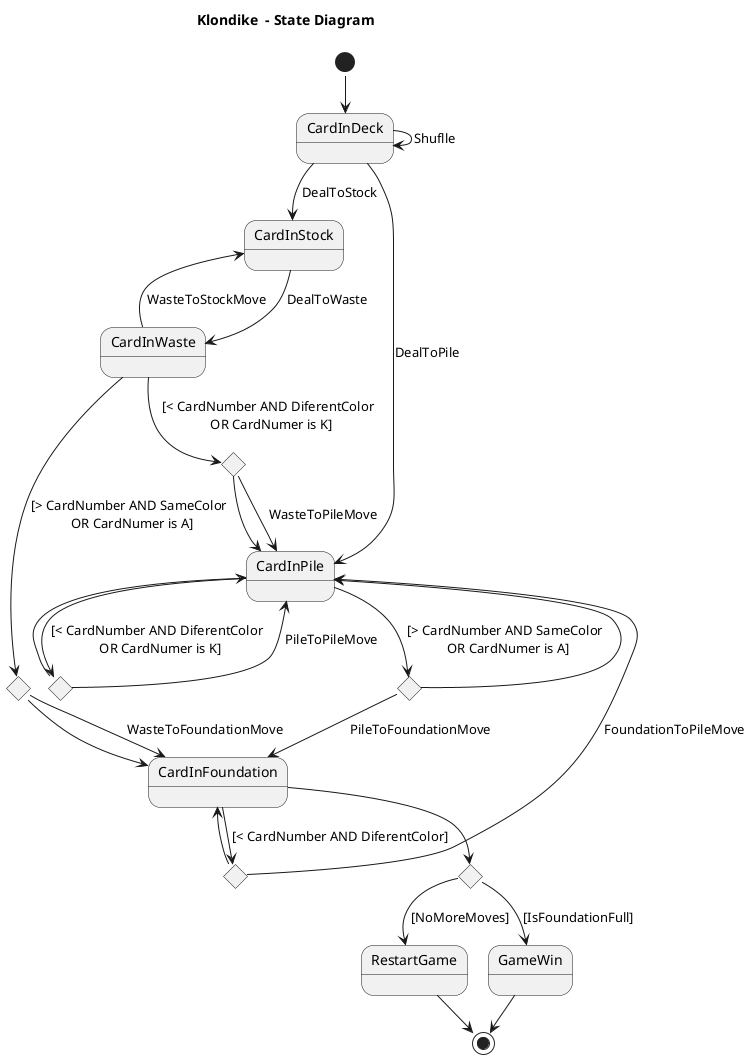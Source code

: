 @startuml StateDiagram
title Klondike  - State Diagram
!pragma layout smetana

state CardInDeck
state CardInPile
state CardInStock
state CardInFoundation
state GameFinal <<choice>>
state RestartGame
state GameWin
state PPDecision <<choice>>
state PFDecision <<choice>>
state FPDecision <<choice>>
state WPDecision <<choice>>
state WFDecision <<choice>>

[*] --> CardInDeck
CardInDeck --> CardInDeck: Shuflle
CardInDeck --> CardInPile: DealToPile
CardInDeck --> CardInStock: DealToStock

CardInPile --> PPDecision: [< CardNumber AND DiferentColor \n OR CardNumer is K]
PPDecision --> CardInPile: PileToPileMove
PPDecision --> CardInPile
CardInPile --> PFDecision: [> CardNumber AND SameColor \n OR CardNumer is A]
PFDecision --> CardInFoundation: PileToFoundationMove
PFDecision --> CardInPile
CardInFoundation --> FPDecision: [< CardNumber AND DiferentColor]
FPDecision --> CardInPile: FoundationToPileMove
FPDecision --> CardInFoundation

CardInStock --> CardInWaste: DealToWaste
CardInWaste --> CardInStock: WasteToStockMove
CardInWaste --> WPDecision: [< CardNumber AND DiferentColor \n OR CardNumer is K]
WPDecision --> CardInPile: WasteToPileMove
WPDecision --> CardInPile
CardInWaste --> WFDecision: [> CardNumber AND SameColor \n OR CardNumer is A]
WFDecision --> CardInFoundation: WasteToFoundationMove
WFDecision --> CardInFoundation

CardInFoundation --> GameFinal
GameFinal --> RestartGame: [NoMoreMoves]
GameFinal --> GameWin: [IsFoundationFull]

RestartGame --> [*]
GameWin --> [*]

@enduml
